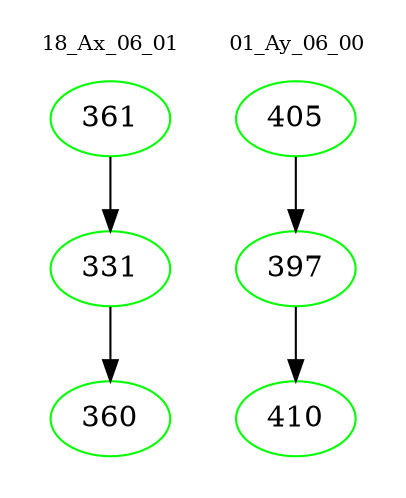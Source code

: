 digraph{
subgraph cluster_0 {
color = white
label = "18_Ax_06_01";
fontsize=10;
T0_361 [label="361", color="green"]
T0_361 -> T0_331 [color="black"]
T0_331 [label="331", color="green"]
T0_331 -> T0_360 [color="black"]
T0_360 [label="360", color="green"]
}
subgraph cluster_1 {
color = white
label = "01_Ay_06_00";
fontsize=10;
T1_405 [label="405", color="green"]
T1_405 -> T1_397 [color="black"]
T1_397 [label="397", color="green"]
T1_397 -> T1_410 [color="black"]
T1_410 [label="410", color="green"]
}
}
